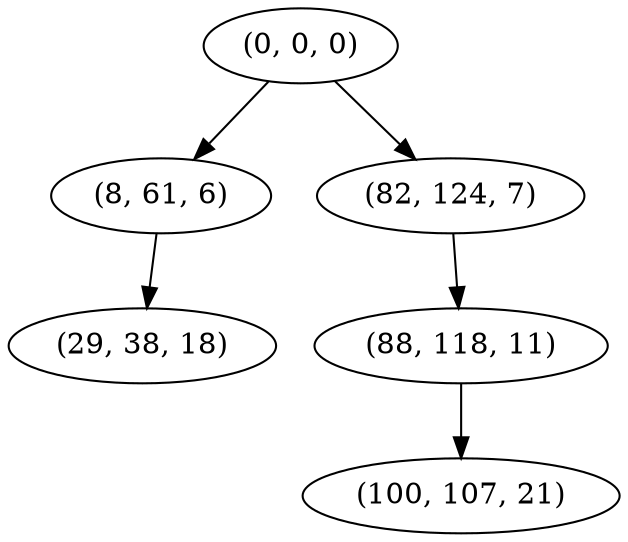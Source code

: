 digraph tree {
    "(0, 0, 0)";
    "(8, 61, 6)";
    "(29, 38, 18)";
    "(82, 124, 7)";
    "(88, 118, 11)";
    "(100, 107, 21)";
    "(0, 0, 0)" -> "(8, 61, 6)";
    "(0, 0, 0)" -> "(82, 124, 7)";
    "(8, 61, 6)" -> "(29, 38, 18)";
    "(82, 124, 7)" -> "(88, 118, 11)";
    "(88, 118, 11)" -> "(100, 107, 21)";
}
